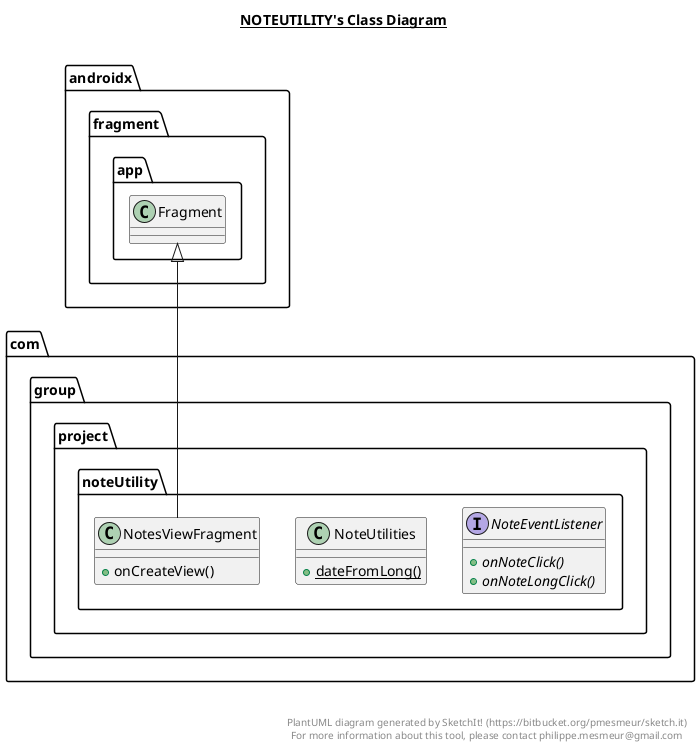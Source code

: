 @startuml

title __NOTEUTILITY's Class Diagram__\n

  namespace com.group.project {
    namespace noteUtility {
      interface com.group.project.noteUtility.NoteEventListener {
          {abstract} + onNoteClick()
          {abstract} + onNoteLongClick()
      }
    }
  }
  

  namespace com.group.project {
    namespace noteUtility {
      class com.group.project.noteUtility.NoteUtilities {
          {static} + dateFromLong()
      }
    }
  }
  

  namespace com.group.project {
    namespace noteUtility {
      class com.group.project.noteUtility.NotesViewFragment {
          + onCreateView()
      }
    }
  }
  

  com.group.project.noteUtility.NotesViewFragment -up-|> androidx.fragment.app.Fragment


right footer


PlantUML diagram generated by SketchIt! (https://bitbucket.org/pmesmeur/sketch.it)
For more information about this tool, please contact philippe.mesmeur@gmail.com
endfooter

@enduml
